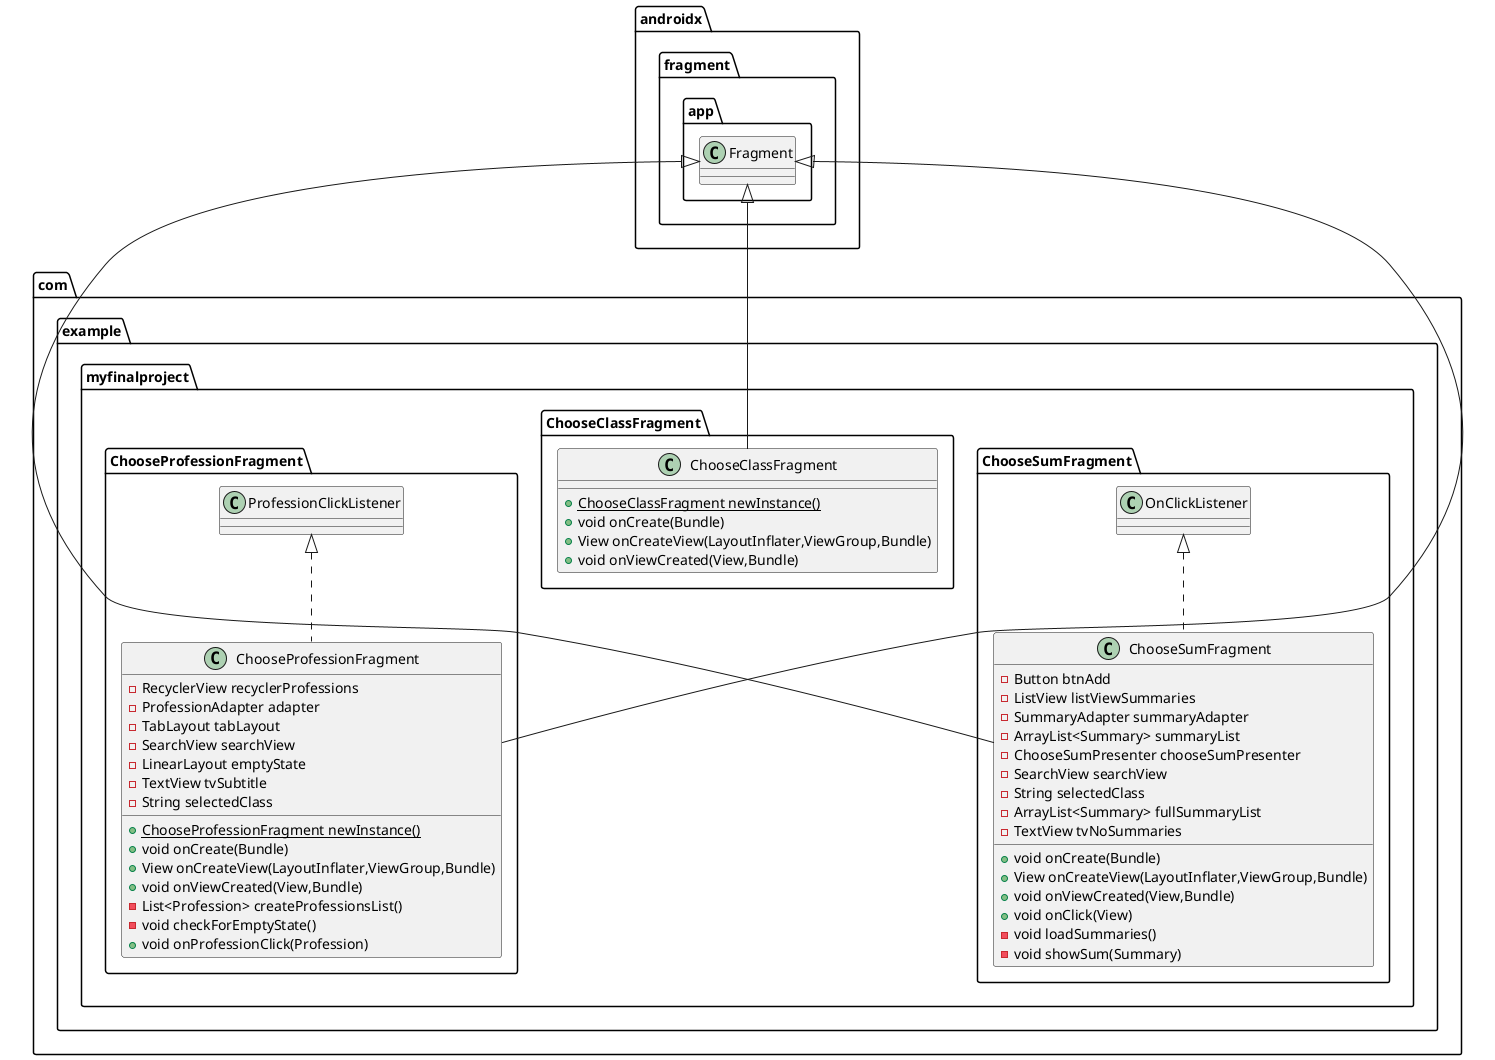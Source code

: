 @startuml
class com.example.myfinalproject.ChooseSumFragment.ChooseSumFragment {
- Button btnAdd
- ListView listViewSummaries
- SummaryAdapter summaryAdapter
- ArrayList<Summary> summaryList
- ChooseSumPresenter chooseSumPresenter
- SearchView searchView
- String selectedClass
- ArrayList<Summary> fullSummaryList
- TextView tvNoSummaries
+ void onCreate(Bundle)
+ View onCreateView(LayoutInflater,ViewGroup,Bundle)
+ void onViewCreated(View,Bundle)
+ void onClick(View)
- void loadSummaries()
- void showSum(Summary)
}


class com.example.myfinalproject.ChooseClassFragment.ChooseClassFragment {
+ {static} ChooseClassFragment newInstance()
+ void onCreate(Bundle)
+ View onCreateView(LayoutInflater,ViewGroup,Bundle)
+ void onViewCreated(View,Bundle)
}

class com.example.myfinalproject.ChooseProfessionFragment.ChooseProfessionFragment {
- RecyclerView recyclerProfessions
- ProfessionAdapter adapter
- TabLayout tabLayout
- SearchView searchView
- LinearLayout emptyState
- TextView tvSubtitle
- String selectedClass
+ {static} ChooseProfessionFragment newInstance()
+ void onCreate(Bundle)
+ View onCreateView(LayoutInflater,ViewGroup,Bundle)
+ void onViewCreated(View,Bundle)
- List<Profession> createProfessionsList()
- void checkForEmptyState()
+ void onProfessionClick(Profession)
}




com.example.myfinalproject.ChooseSumFragment.OnClickListener <|.. com.example.myfinalproject.ChooseSumFragment.ChooseSumFragment
androidx.fragment.app.Fragment <|-- com.example.myfinalproject.ChooseSumFragment.ChooseSumFragment
androidx.fragment.app.Fragment <|-- com.example.myfinalproject.ChooseClassFragment.ChooseClassFragment
com.example.myfinalproject.ChooseProfessionFragment.ProfessionClickListener <|.. com.example.myfinalproject.ChooseProfessionFragment.ChooseProfessionFragment
androidx.fragment.app.Fragment <|-- com.example.myfinalproject.ChooseProfessionFragment.ChooseProfessionFragment
@enduml